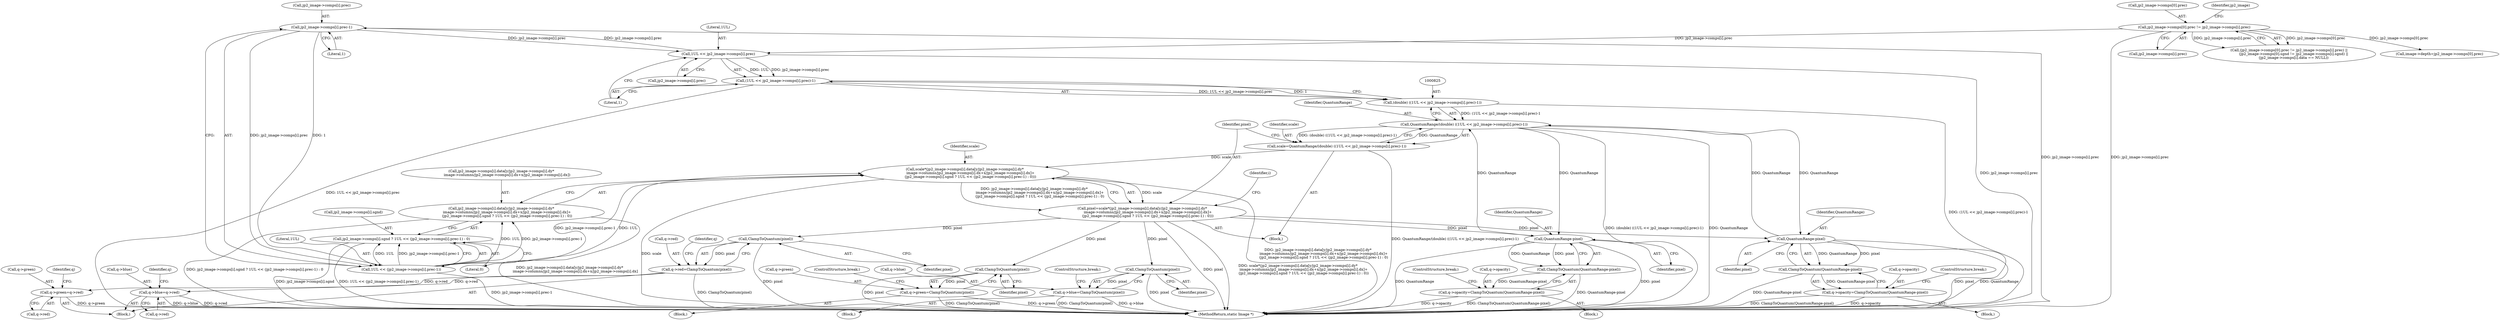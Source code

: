 digraph "0_ImageMagick_ac23b02ecb741e5de60f5235ea443790c88a0b80@array" {
"1000891" [label="(Call,jp2_image->comps[i].prec-1)"];
"1000827" [label="(Call,1UL << jp2_image->comps[i].prec)"];
"1000891" [label="(Call,jp2_image->comps[i].prec-1)"];
"1000556" [label="(Call,jp2_image->comps[0].prec != jp2_image->comps[i].prec)"];
"1000826" [label="(Call,(1UL << jp2_image->comps[i].prec)-1)"];
"1000824" [label="(Call,(double) ((1UL << jp2_image->comps[i].prec)-1))"];
"1000822" [label="(Call,QuantumRange/(double) ((1UL << jp2_image->comps[i].prec)-1))"];
"1000820" [label="(Call,scale=QuantumRange/(double) ((1UL << jp2_image->comps[i].prec)-1))"];
"1000839" [label="(Call,scale*(jp2_image->comps[i].data[y/jp2_image->comps[i].dy*\n          image->columns/jp2_image->comps[i].dx+x/jp2_image->comps[i].dx]+\n          (jp2_image->comps[i].sgnd ? 1UL << (jp2_image->comps[i].prec-1) : 0)))"];
"1000837" [label="(Call,pixel=scale*(jp2_image->comps[i].data[y/jp2_image->comps[i].dy*\n          image->columns/jp2_image->comps[i].dx+x/jp2_image->comps[i].dx]+\n          (jp2_image->comps[i].sgnd ? 1UL << (jp2_image->comps[i].prec-1) : 0)))"];
"1000910" [label="(Call,ClampToQuantum(pixel))"];
"1000906" [label="(Call,q->red=ClampToQuantum(pixel))"];
"1000912" [label="(Call,q->green=q->red)"];
"1000919" [label="(Call,q->blue=q->red)"];
"1000946" [label="(Call,QuantumRange-pixel)"];
"1000945" [label="(Call,ClampToQuantum(QuantumRange-pixel))"];
"1000941" [label="(Call,q->opacity=ClampToQuantum(QuantumRange-pixel))"];
"1000954" [label="(Call,ClampToQuantum(pixel))"];
"1000950" [label="(Call,q->green=ClampToQuantum(pixel))"];
"1000963" [label="(Call,ClampToQuantum(pixel))"];
"1000959" [label="(Call,q->blue=ClampToQuantum(pixel))"];
"1000973" [label="(Call,QuantumRange-pixel)"];
"1000972" [label="(Call,ClampToQuantum(QuantumRange-pixel))"];
"1000968" [label="(Call,q->opacity=ClampToQuantum(QuantumRange-pixel))"];
"1000889" [label="(Call,1UL << (jp2_image->comps[i].prec-1))"];
"1000841" [label="(Call,jp2_image->comps[i].data[y/jp2_image->comps[i].dy*\n          image->columns/jp2_image->comps[i].dx+x/jp2_image->comps[i].dx]+\n          (jp2_image->comps[i].sgnd ? 1UL << (jp2_image->comps[i].prec-1) : 0))"];
"1000881" [label="(Call,jp2_image->comps[i].sgnd ? 1UL << (jp2_image->comps[i].prec-1) : 0)"];
"1000826" [label="(Call,(1UL << jp2_image->comps[i].prec)-1)"];
"1000557" [label="(Call,jp2_image->comps[0].prec)"];
"1000820" [label="(Call,scale=QuantumRange/(double) ((1UL << jp2_image->comps[i].prec)-1))"];
"1000841" [label="(Call,jp2_image->comps[i].data[y/jp2_image->comps[i].dy*\n          image->columns/jp2_image->comps[i].dx+x/jp2_image->comps[i].dx]+\n          (jp2_image->comps[i].sgnd ? 1UL << (jp2_image->comps[i].prec-1) : 0))"];
"1000556" [label="(Call,jp2_image->comps[0].prec != jp2_image->comps[i].prec)"];
"1000948" [label="(Identifier,pixel)"];
"1000940" [label="(Block,)"];
"1000933" [label="(Block,)"];
"1000950" [label="(Call,q->green=ClampToQuantum(pixel))"];
"1000906" [label="(Call,q->red=ClampToQuantum(pixel))"];
"1000942" [label="(Call,q->opacity)"];
"1000946" [label="(Call,QuantumRange-pixel)"];
"1000968" [label="(Call,q->opacity=ClampToQuantum(QuantumRange-pixel))"];
"1000928" [label="(Identifier,q)"];
"1000902" [label="(Identifier,i)"];
"1000907" [label="(Call,q->red)"];
"1000913" [label="(Call,q->green)"];
"1000941" [label="(Call,q->opacity=ClampToQuantum(QuantumRange-pixel))"];
"1000842" [label="(Call,jp2_image->comps[i].data[y/jp2_image->comps[i].dy*\n          image->columns/jp2_image->comps[i].dx+x/jp2_image->comps[i].dx])"];
"1000975" [label="(Identifier,pixel)"];
"1000900" [label="(Literal,0)"];
"1000919" [label="(Call,q->blue=q->red)"];
"1000564" [label="(Call,jp2_image->comps[i].prec)"];
"1000960" [label="(Call,q->blue)"];
"1000822" [label="(Call,QuantumRange/(double) ((1UL << jp2_image->comps[i].prec)-1))"];
"1000914" [label="(Identifier,q)"];
"1000949" [label="(ControlStructure,break;)"];
"1000964" [label="(Identifier,pixel)"];
"1000976" [label="(ControlStructure,break;)"];
"1000920" [label="(Call,q->blue)"];
"1000912" [label="(Call,q->green=q->red)"];
"1000921" [label="(Identifier,q)"];
"1000967" [label="(Block,)"];
"1000951" [label="(Call,q->green)"];
"1000840" [label="(Identifier,scale)"];
"1000965" [label="(ControlStructure,break;)"];
"1000827" [label="(Call,1UL << jp2_image->comps[i].prec)"];
"1000828" [label="(Literal,1UL)"];
"1000972" [label="(Call,ClampToQuantum(QuantumRange-pixel))"];
"1000969" [label="(Call,q->opacity)"];
"1000881" [label="(Call,jp2_image->comps[i].sgnd ? 1UL << (jp2_image->comps[i].prec-1) : 0)"];
"1000836" [label="(Literal,1)"];
"1000974" [label="(Identifier,QuantumRange)"];
"1000839" [label="(Call,scale*(jp2_image->comps[i].data[y/jp2_image->comps[i].dy*\n          image->columns/jp2_image->comps[i].dx+x/jp2_image->comps[i].dx]+\n          (jp2_image->comps[i].sgnd ? 1UL << (jp2_image->comps[i].prec-1) : 0)))"];
"1000911" [label="(Identifier,pixel)"];
"1000882" [label="(Call,jp2_image->comps[i].sgnd)"];
"1000945" [label="(Call,ClampToQuantum(QuantumRange-pixel))"];
"1000923" [label="(Call,q->red)"];
"1000889" [label="(Call,1UL << (jp2_image->comps[i].prec-1))"];
"1000824" [label="(Call,(double) ((1UL << jp2_image->comps[i].prec)-1))"];
"1000891" [label="(Call,jp2_image->comps[i].prec-1)"];
"1000555" [label="(Call,(jp2_image->comps[0].prec != jp2_image->comps[i].prec) ||\n        (jp2_image->comps[0].sgnd != jp2_image->comps[i].sgnd) ||\n        (jp2_image->comps[i].data == NULL))"];
"1000823" [label="(Identifier,QuantumRange)"];
"1000829" [label="(Call,jp2_image->comps[i].prec)"];
"1000890" [label="(Literal,1UL)"];
"1000916" [label="(Call,q->red)"];
"1000899" [label="(Literal,1)"];
"1000954" [label="(Call,ClampToQuantum(pixel))"];
"1000905" [label="(Block,)"];
"1000958" [label="(Block,)"];
"1000837" [label="(Call,pixel=scale*(jp2_image->comps[i].data[y/jp2_image->comps[i].dy*\n          image->columns/jp2_image->comps[i].dx+x/jp2_image->comps[i].dx]+\n          (jp2_image->comps[i].sgnd ? 1UL << (jp2_image->comps[i].prec-1) : 0)))"];
"1001016" [label="(MethodReturn,static Image *)"];
"1000910" [label="(Call,ClampToQuantum(pixel))"];
"1000947" [label="(Identifier,QuantumRange)"];
"1000817" [label="(Block,)"];
"1000576" [label="(Identifier,jp2_image)"];
"1000821" [label="(Identifier,scale)"];
"1000892" [label="(Call,jp2_image->comps[i].prec)"];
"1000963" [label="(Call,ClampToQuantum(pixel))"];
"1000955" [label="(Identifier,pixel)"];
"1000627" [label="(Call,image->depth=jp2_image->comps[0].prec)"];
"1000973" [label="(Call,QuantumRange-pixel)"];
"1000956" [label="(ControlStructure,break;)"];
"1000838" [label="(Identifier,pixel)"];
"1000959" [label="(Call,q->blue=ClampToQuantum(pixel))"];
"1000891" -> "1000889"  [label="AST: "];
"1000891" -> "1000899"  [label="CFG: "];
"1000892" -> "1000891"  [label="AST: "];
"1000899" -> "1000891"  [label="AST: "];
"1000889" -> "1000891"  [label="CFG: "];
"1000891" -> "1001016"  [label="DDG: jp2_image->comps[i].prec"];
"1000891" -> "1000827"  [label="DDG: jp2_image->comps[i].prec"];
"1000891" -> "1000889"  [label="DDG: jp2_image->comps[i].prec"];
"1000891" -> "1000889"  [label="DDG: 1"];
"1000827" -> "1000891"  [label="DDG: jp2_image->comps[i].prec"];
"1000827" -> "1000826"  [label="AST: "];
"1000827" -> "1000829"  [label="CFG: "];
"1000828" -> "1000827"  [label="AST: "];
"1000829" -> "1000827"  [label="AST: "];
"1000836" -> "1000827"  [label="CFG: "];
"1000827" -> "1001016"  [label="DDG: jp2_image->comps[i].prec"];
"1000827" -> "1000826"  [label="DDG: 1UL"];
"1000827" -> "1000826"  [label="DDG: jp2_image->comps[i].prec"];
"1000556" -> "1000827"  [label="DDG: jp2_image->comps[i].prec"];
"1000556" -> "1000555"  [label="AST: "];
"1000556" -> "1000564"  [label="CFG: "];
"1000557" -> "1000556"  [label="AST: "];
"1000564" -> "1000556"  [label="AST: "];
"1000576" -> "1000556"  [label="CFG: "];
"1000555" -> "1000556"  [label="CFG: "];
"1000556" -> "1001016"  [label="DDG: jp2_image->comps[i].prec"];
"1000556" -> "1000555"  [label="DDG: jp2_image->comps[0].prec"];
"1000556" -> "1000555"  [label="DDG: jp2_image->comps[i].prec"];
"1000556" -> "1000627"  [label="DDG: jp2_image->comps[0].prec"];
"1000826" -> "1000824"  [label="AST: "];
"1000826" -> "1000836"  [label="CFG: "];
"1000836" -> "1000826"  [label="AST: "];
"1000824" -> "1000826"  [label="CFG: "];
"1000826" -> "1001016"  [label="DDG: 1UL << jp2_image->comps[i].prec"];
"1000826" -> "1000824"  [label="DDG: 1UL << jp2_image->comps[i].prec"];
"1000826" -> "1000824"  [label="DDG: 1"];
"1000824" -> "1000822"  [label="AST: "];
"1000825" -> "1000824"  [label="AST: "];
"1000822" -> "1000824"  [label="CFG: "];
"1000824" -> "1001016"  [label="DDG: (1UL << jp2_image->comps[i].prec)-1"];
"1000824" -> "1000822"  [label="DDG: (1UL << jp2_image->comps[i].prec)-1"];
"1000822" -> "1000820"  [label="AST: "];
"1000823" -> "1000822"  [label="AST: "];
"1000820" -> "1000822"  [label="CFG: "];
"1000822" -> "1001016"  [label="DDG: (double) ((1UL << jp2_image->comps[i].prec)-1)"];
"1000822" -> "1001016"  [label="DDG: QuantumRange"];
"1000822" -> "1000820"  [label="DDG: QuantumRange"];
"1000822" -> "1000820"  [label="DDG: (double) ((1UL << jp2_image->comps[i].prec)-1)"];
"1000946" -> "1000822"  [label="DDG: QuantumRange"];
"1000973" -> "1000822"  [label="DDG: QuantumRange"];
"1000822" -> "1000946"  [label="DDG: QuantumRange"];
"1000822" -> "1000973"  [label="DDG: QuantumRange"];
"1000820" -> "1000817"  [label="AST: "];
"1000821" -> "1000820"  [label="AST: "];
"1000838" -> "1000820"  [label="CFG: "];
"1000820" -> "1001016"  [label="DDG: QuantumRange/(double) ((1UL << jp2_image->comps[i].prec)-1)"];
"1000820" -> "1000839"  [label="DDG: scale"];
"1000839" -> "1000837"  [label="AST: "];
"1000839" -> "1000841"  [label="CFG: "];
"1000840" -> "1000839"  [label="AST: "];
"1000841" -> "1000839"  [label="AST: "];
"1000837" -> "1000839"  [label="CFG: "];
"1000839" -> "1001016"  [label="DDG: scale"];
"1000839" -> "1001016"  [label="DDG: jp2_image->comps[i].data[y/jp2_image->comps[i].dy*\n          image->columns/jp2_image->comps[i].dx+x/jp2_image->comps[i].dx]+\n          (jp2_image->comps[i].sgnd ? 1UL << (jp2_image->comps[i].prec-1) : 0)"];
"1000839" -> "1000837"  [label="DDG: scale"];
"1000839" -> "1000837"  [label="DDG: jp2_image->comps[i].data[y/jp2_image->comps[i].dy*\n          image->columns/jp2_image->comps[i].dx+x/jp2_image->comps[i].dx]+\n          (jp2_image->comps[i].sgnd ? 1UL << (jp2_image->comps[i].prec-1) : 0)"];
"1000889" -> "1000839"  [label="DDG: 1UL"];
"1000889" -> "1000839"  [label="DDG: jp2_image->comps[i].prec-1"];
"1000837" -> "1000817"  [label="AST: "];
"1000838" -> "1000837"  [label="AST: "];
"1000902" -> "1000837"  [label="CFG: "];
"1000837" -> "1001016"  [label="DDG: pixel"];
"1000837" -> "1001016"  [label="DDG: scale*(jp2_image->comps[i].data[y/jp2_image->comps[i].dy*\n          image->columns/jp2_image->comps[i].dx+x/jp2_image->comps[i].dx]+\n          (jp2_image->comps[i].sgnd ? 1UL << (jp2_image->comps[i].prec-1) : 0))"];
"1000837" -> "1000910"  [label="DDG: pixel"];
"1000837" -> "1000946"  [label="DDG: pixel"];
"1000837" -> "1000954"  [label="DDG: pixel"];
"1000837" -> "1000963"  [label="DDG: pixel"];
"1000837" -> "1000973"  [label="DDG: pixel"];
"1000910" -> "1000906"  [label="AST: "];
"1000910" -> "1000911"  [label="CFG: "];
"1000911" -> "1000910"  [label="AST: "];
"1000906" -> "1000910"  [label="CFG: "];
"1000910" -> "1001016"  [label="DDG: pixel"];
"1000910" -> "1000906"  [label="DDG: pixel"];
"1000906" -> "1000905"  [label="AST: "];
"1000907" -> "1000906"  [label="AST: "];
"1000914" -> "1000906"  [label="CFG: "];
"1000906" -> "1001016"  [label="DDG: ClampToQuantum(pixel)"];
"1000906" -> "1000912"  [label="DDG: q->red"];
"1000906" -> "1000919"  [label="DDG: q->red"];
"1000912" -> "1000905"  [label="AST: "];
"1000912" -> "1000916"  [label="CFG: "];
"1000913" -> "1000912"  [label="AST: "];
"1000916" -> "1000912"  [label="AST: "];
"1000921" -> "1000912"  [label="CFG: "];
"1000912" -> "1001016"  [label="DDG: q->green"];
"1000919" -> "1000905"  [label="AST: "];
"1000919" -> "1000923"  [label="CFG: "];
"1000920" -> "1000919"  [label="AST: "];
"1000923" -> "1000919"  [label="AST: "];
"1000928" -> "1000919"  [label="CFG: "];
"1000919" -> "1001016"  [label="DDG: q->blue"];
"1000919" -> "1001016"  [label="DDG: q->red"];
"1000946" -> "1000945"  [label="AST: "];
"1000946" -> "1000948"  [label="CFG: "];
"1000947" -> "1000946"  [label="AST: "];
"1000948" -> "1000946"  [label="AST: "];
"1000945" -> "1000946"  [label="CFG: "];
"1000946" -> "1001016"  [label="DDG: pixel"];
"1000946" -> "1001016"  [label="DDG: QuantumRange"];
"1000946" -> "1000945"  [label="DDG: QuantumRange"];
"1000946" -> "1000945"  [label="DDG: pixel"];
"1000945" -> "1000941"  [label="AST: "];
"1000941" -> "1000945"  [label="CFG: "];
"1000945" -> "1001016"  [label="DDG: QuantumRange-pixel"];
"1000945" -> "1000941"  [label="DDG: QuantumRange-pixel"];
"1000941" -> "1000940"  [label="AST: "];
"1000942" -> "1000941"  [label="AST: "];
"1000949" -> "1000941"  [label="CFG: "];
"1000941" -> "1001016"  [label="DDG: q->opacity"];
"1000941" -> "1001016"  [label="DDG: ClampToQuantum(QuantumRange-pixel)"];
"1000954" -> "1000950"  [label="AST: "];
"1000954" -> "1000955"  [label="CFG: "];
"1000955" -> "1000954"  [label="AST: "];
"1000950" -> "1000954"  [label="CFG: "];
"1000954" -> "1001016"  [label="DDG: pixel"];
"1000954" -> "1000950"  [label="DDG: pixel"];
"1000950" -> "1000933"  [label="AST: "];
"1000951" -> "1000950"  [label="AST: "];
"1000956" -> "1000950"  [label="CFG: "];
"1000950" -> "1001016"  [label="DDG: q->green"];
"1000950" -> "1001016"  [label="DDG: ClampToQuantum(pixel)"];
"1000963" -> "1000959"  [label="AST: "];
"1000963" -> "1000964"  [label="CFG: "];
"1000964" -> "1000963"  [label="AST: "];
"1000959" -> "1000963"  [label="CFG: "];
"1000963" -> "1001016"  [label="DDG: pixel"];
"1000963" -> "1000959"  [label="DDG: pixel"];
"1000959" -> "1000958"  [label="AST: "];
"1000960" -> "1000959"  [label="AST: "];
"1000965" -> "1000959"  [label="CFG: "];
"1000959" -> "1001016"  [label="DDG: ClampToQuantum(pixel)"];
"1000959" -> "1001016"  [label="DDG: q->blue"];
"1000973" -> "1000972"  [label="AST: "];
"1000973" -> "1000975"  [label="CFG: "];
"1000974" -> "1000973"  [label="AST: "];
"1000975" -> "1000973"  [label="AST: "];
"1000972" -> "1000973"  [label="CFG: "];
"1000973" -> "1001016"  [label="DDG: QuantumRange"];
"1000973" -> "1001016"  [label="DDG: pixel"];
"1000973" -> "1000972"  [label="DDG: QuantumRange"];
"1000973" -> "1000972"  [label="DDG: pixel"];
"1000972" -> "1000968"  [label="AST: "];
"1000968" -> "1000972"  [label="CFG: "];
"1000972" -> "1001016"  [label="DDG: QuantumRange-pixel"];
"1000972" -> "1000968"  [label="DDG: QuantumRange-pixel"];
"1000968" -> "1000967"  [label="AST: "];
"1000969" -> "1000968"  [label="AST: "];
"1000976" -> "1000968"  [label="CFG: "];
"1000968" -> "1001016"  [label="DDG: ClampToQuantum(QuantumRange-pixel)"];
"1000968" -> "1001016"  [label="DDG: q->opacity"];
"1000889" -> "1000881"  [label="AST: "];
"1000890" -> "1000889"  [label="AST: "];
"1000881" -> "1000889"  [label="CFG: "];
"1000889" -> "1001016"  [label="DDG: jp2_image->comps[i].prec-1"];
"1000889" -> "1000841"  [label="DDG: 1UL"];
"1000889" -> "1000841"  [label="DDG: jp2_image->comps[i].prec-1"];
"1000889" -> "1000881"  [label="DDG: 1UL"];
"1000889" -> "1000881"  [label="DDG: jp2_image->comps[i].prec-1"];
"1000841" -> "1000881"  [label="CFG: "];
"1000842" -> "1000841"  [label="AST: "];
"1000881" -> "1000841"  [label="AST: "];
"1000841" -> "1001016"  [label="DDG: jp2_image->comps[i].sgnd ? 1UL << (jp2_image->comps[i].prec-1) : 0"];
"1000841" -> "1001016"  [label="DDG: jp2_image->comps[i].data[y/jp2_image->comps[i].dy*\n          image->columns/jp2_image->comps[i].dx+x/jp2_image->comps[i].dx]"];
"1000881" -> "1000900"  [label="CFG: "];
"1000882" -> "1000881"  [label="AST: "];
"1000900" -> "1000881"  [label="AST: "];
"1000881" -> "1001016"  [label="DDG: jp2_image->comps[i].sgnd"];
"1000881" -> "1001016"  [label="DDG: 1UL << (jp2_image->comps[i].prec-1)"];
}
